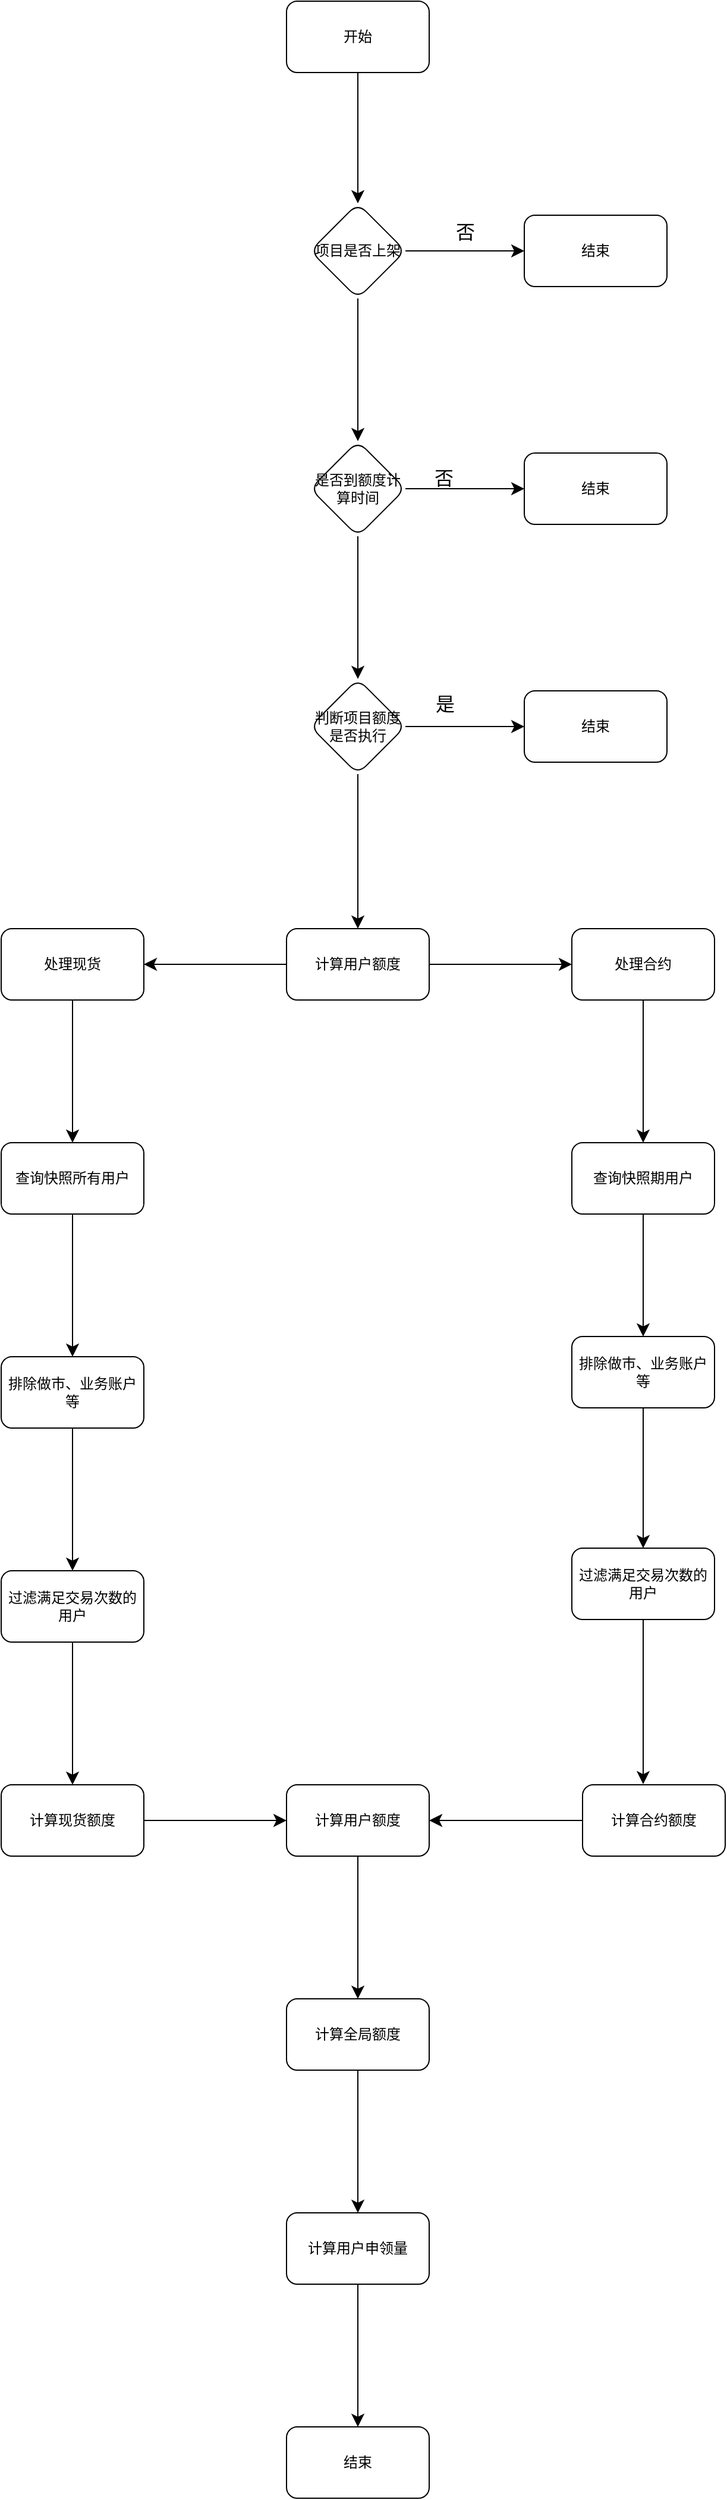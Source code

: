 <mxfile version="23.1.7" type="github">
  <diagram name="第 1 页" id="He_s1QGAkXCCAQs0asMY">
    <mxGraphModel dx="1354" dy="1139" grid="0" gridSize="10" guides="1" tooltips="1" connect="1" arrows="1" fold="1" page="0" pageScale="1" pageWidth="200000" pageHeight="200000" math="0" shadow="0">
      <root>
        <mxCell id="0" />
        <mxCell id="1" parent="0" />
        <mxCell id="kWqywYXw-WyIDxYx08NE-3" value="" style="edgeStyle=none;curved=1;rounded=0;orthogonalLoop=1;jettySize=auto;html=1;fontSize=12;startSize=8;endSize=8;" edge="1" parent="1" source="kWqywYXw-WyIDxYx08NE-1" target="kWqywYXw-WyIDxYx08NE-2">
          <mxGeometry relative="1" as="geometry" />
        </mxCell>
        <mxCell id="kWqywYXw-WyIDxYx08NE-1" value="开始" style="rounded=1;whiteSpace=wrap;html=1;" vertex="1" parent="1">
          <mxGeometry x="137" y="-83" width="120" height="60" as="geometry" />
        </mxCell>
        <mxCell id="kWqywYXw-WyIDxYx08NE-5" value="" style="edgeStyle=none;curved=1;rounded=0;orthogonalLoop=1;jettySize=auto;html=1;fontSize=12;startSize=8;endSize=8;" edge="1" parent="1" source="kWqywYXw-WyIDxYx08NE-2" target="kWqywYXw-WyIDxYx08NE-4">
          <mxGeometry relative="1" as="geometry" />
        </mxCell>
        <mxCell id="kWqywYXw-WyIDxYx08NE-8" value="" style="edgeStyle=none;curved=1;rounded=0;orthogonalLoop=1;jettySize=auto;html=1;fontSize=12;startSize=8;endSize=8;" edge="1" parent="1" source="kWqywYXw-WyIDxYx08NE-2" target="kWqywYXw-WyIDxYx08NE-7">
          <mxGeometry relative="1" as="geometry" />
        </mxCell>
        <mxCell id="kWqywYXw-WyIDxYx08NE-2" value="项目是否上架" style="rhombus;whiteSpace=wrap;html=1;rounded=1;" vertex="1" parent="1">
          <mxGeometry x="157" y="87" width="80" height="80" as="geometry" />
        </mxCell>
        <mxCell id="kWqywYXw-WyIDxYx08NE-4" value="结束" style="whiteSpace=wrap;html=1;rounded=1;" vertex="1" parent="1">
          <mxGeometry x="337" y="97" width="120" height="60" as="geometry" />
        </mxCell>
        <mxCell id="kWqywYXw-WyIDxYx08NE-6" value="否" style="text;html=1;align=center;verticalAlign=middle;resizable=0;points=[];autosize=1;strokeColor=none;fillColor=none;fontSize=16;" vertex="1" parent="1">
          <mxGeometry x="269.5" y="95.5" width="34" height="31" as="geometry" />
        </mxCell>
        <mxCell id="kWqywYXw-WyIDxYx08NE-10" value="" style="edgeStyle=none;curved=1;rounded=0;orthogonalLoop=1;jettySize=auto;html=1;fontSize=12;startSize=8;endSize=8;" edge="1" parent="1" source="kWqywYXw-WyIDxYx08NE-7" target="kWqywYXw-WyIDxYx08NE-9">
          <mxGeometry relative="1" as="geometry" />
        </mxCell>
        <mxCell id="kWqywYXw-WyIDxYx08NE-15" value="" style="edgeStyle=none;curved=1;rounded=0;orthogonalLoop=1;jettySize=auto;html=1;fontSize=12;startSize=8;endSize=8;" edge="1" parent="1" source="kWqywYXw-WyIDxYx08NE-7" target="kWqywYXw-WyIDxYx08NE-14">
          <mxGeometry relative="1" as="geometry" />
        </mxCell>
        <mxCell id="kWqywYXw-WyIDxYx08NE-7" value="是否到额度计算时间" style="rhombus;whiteSpace=wrap;html=1;rounded=1;" vertex="1" parent="1">
          <mxGeometry x="157" y="287" width="80" height="80" as="geometry" />
        </mxCell>
        <mxCell id="kWqywYXw-WyIDxYx08NE-9" value="结束" style="whiteSpace=wrap;html=1;rounded=1;" vertex="1" parent="1">
          <mxGeometry x="337" y="297" width="120" height="60" as="geometry" />
        </mxCell>
        <mxCell id="kWqywYXw-WyIDxYx08NE-11" value="否" style="text;html=1;align=center;verticalAlign=middle;resizable=0;points=[];autosize=1;strokeColor=none;fillColor=none;fontSize=16;" vertex="1" parent="1">
          <mxGeometry x="251.5" y="302.5" width="34" height="31" as="geometry" />
        </mxCell>
        <mxCell id="kWqywYXw-WyIDxYx08NE-17" value="" style="edgeStyle=none;curved=1;rounded=0;orthogonalLoop=1;jettySize=auto;html=1;fontSize=12;startSize=8;endSize=8;" edge="1" parent="1" source="kWqywYXw-WyIDxYx08NE-14" target="kWqywYXw-WyIDxYx08NE-16">
          <mxGeometry relative="1" as="geometry" />
        </mxCell>
        <mxCell id="kWqywYXw-WyIDxYx08NE-20" value="" style="edgeStyle=none;curved=1;rounded=0;orthogonalLoop=1;jettySize=auto;html=1;fontSize=12;startSize=8;endSize=8;" edge="1" parent="1" source="kWqywYXw-WyIDxYx08NE-14" target="kWqywYXw-WyIDxYx08NE-19">
          <mxGeometry relative="1" as="geometry" />
        </mxCell>
        <mxCell id="kWqywYXw-WyIDxYx08NE-14" value="判断项目额度是否执行" style="rhombus;whiteSpace=wrap;html=1;rounded=1;" vertex="1" parent="1">
          <mxGeometry x="157" y="487" width="80" height="80" as="geometry" />
        </mxCell>
        <mxCell id="kWqywYXw-WyIDxYx08NE-16" value="结束" style="whiteSpace=wrap;html=1;rounded=1;" vertex="1" parent="1">
          <mxGeometry x="337" y="497" width="120" height="60" as="geometry" />
        </mxCell>
        <mxCell id="kWqywYXw-WyIDxYx08NE-18" value="是" style="text;html=1;align=center;verticalAlign=middle;resizable=0;points=[];autosize=1;strokeColor=none;fillColor=none;fontSize=16;" vertex="1" parent="1">
          <mxGeometry x="252.5" y="492.5" width="34" height="31" as="geometry" />
        </mxCell>
        <mxCell id="kWqywYXw-WyIDxYx08NE-22" value="" style="edgeStyle=none;curved=1;rounded=0;orthogonalLoop=1;jettySize=auto;html=1;fontSize=12;startSize=8;endSize=8;" edge="1" parent="1" source="kWqywYXw-WyIDxYx08NE-19" target="kWqywYXw-WyIDxYx08NE-21">
          <mxGeometry relative="1" as="geometry" />
        </mxCell>
        <mxCell id="kWqywYXw-WyIDxYx08NE-24" value="" style="edgeStyle=none;curved=1;rounded=0;orthogonalLoop=1;jettySize=auto;html=1;fontSize=12;startSize=8;endSize=8;" edge="1" parent="1" source="kWqywYXw-WyIDxYx08NE-19" target="kWqywYXw-WyIDxYx08NE-23">
          <mxGeometry relative="1" as="geometry" />
        </mxCell>
        <mxCell id="kWqywYXw-WyIDxYx08NE-19" value="计算用户额度" style="whiteSpace=wrap;html=1;rounded=1;" vertex="1" parent="1">
          <mxGeometry x="137" y="697" width="120" height="60" as="geometry" />
        </mxCell>
        <mxCell id="kWqywYXw-WyIDxYx08NE-26" value="" style="edgeStyle=none;curved=1;rounded=0;orthogonalLoop=1;jettySize=auto;html=1;fontSize=12;startSize=8;endSize=8;" edge="1" parent="1" source="kWqywYXw-WyIDxYx08NE-21" target="kWqywYXw-WyIDxYx08NE-25">
          <mxGeometry relative="1" as="geometry" />
        </mxCell>
        <mxCell id="kWqywYXw-WyIDxYx08NE-21" value="处理现货" style="whiteSpace=wrap;html=1;rounded=1;" vertex="1" parent="1">
          <mxGeometry x="-103" y="697" width="120" height="60" as="geometry" />
        </mxCell>
        <mxCell id="kWqywYXw-WyIDxYx08NE-34" value="" style="edgeStyle=none;curved=1;rounded=0;orthogonalLoop=1;jettySize=auto;html=1;fontSize=12;startSize=8;endSize=8;" edge="1" parent="1" source="kWqywYXw-WyIDxYx08NE-23" target="kWqywYXw-WyIDxYx08NE-33">
          <mxGeometry relative="1" as="geometry" />
        </mxCell>
        <mxCell id="kWqywYXw-WyIDxYx08NE-23" value="处理合约" style="whiteSpace=wrap;html=1;rounded=1;" vertex="1" parent="1">
          <mxGeometry x="377" y="697" width="120" height="60" as="geometry" />
        </mxCell>
        <mxCell id="kWqywYXw-WyIDxYx08NE-28" value="" style="edgeStyle=none;curved=1;rounded=0;orthogonalLoop=1;jettySize=auto;html=1;fontSize=12;startSize=8;endSize=8;" edge="1" parent="1" source="kWqywYXw-WyIDxYx08NE-25" target="kWqywYXw-WyIDxYx08NE-27">
          <mxGeometry relative="1" as="geometry" />
        </mxCell>
        <mxCell id="kWqywYXw-WyIDxYx08NE-25" value="查询快照所有用户" style="whiteSpace=wrap;html=1;rounded=1;" vertex="1" parent="1">
          <mxGeometry x="-103" y="877" width="120" height="60" as="geometry" />
        </mxCell>
        <mxCell id="kWqywYXw-WyIDxYx08NE-30" value="" style="edgeStyle=none;curved=1;rounded=0;orthogonalLoop=1;jettySize=auto;html=1;fontSize=12;startSize=8;endSize=8;" edge="1" parent="1" source="kWqywYXw-WyIDxYx08NE-27" target="kWqywYXw-WyIDxYx08NE-29">
          <mxGeometry relative="1" as="geometry" />
        </mxCell>
        <mxCell id="kWqywYXw-WyIDxYx08NE-27" value="排除做市、业务账户等" style="whiteSpace=wrap;html=1;rounded=1;" vertex="1" parent="1">
          <mxGeometry x="-103" y="1057" width="120" height="60" as="geometry" />
        </mxCell>
        <mxCell id="kWqywYXw-WyIDxYx08NE-32" value="" style="edgeStyle=none;curved=1;rounded=0;orthogonalLoop=1;jettySize=auto;html=1;fontSize=12;startSize=8;endSize=8;" edge="1" parent="1" source="kWqywYXw-WyIDxYx08NE-29" target="kWqywYXw-WyIDxYx08NE-31">
          <mxGeometry relative="1" as="geometry" />
        </mxCell>
        <mxCell id="kWqywYXw-WyIDxYx08NE-29" value="过滤满足交易次数的用户" style="whiteSpace=wrap;html=1;rounded=1;" vertex="1" parent="1">
          <mxGeometry x="-103" y="1237" width="120" height="60" as="geometry" />
        </mxCell>
        <mxCell id="kWqywYXw-WyIDxYx08NE-42" value="" style="edgeStyle=none;curved=1;rounded=0;orthogonalLoop=1;jettySize=auto;html=1;fontSize=12;startSize=8;endSize=8;" edge="1" parent="1" source="kWqywYXw-WyIDxYx08NE-31" target="kWqywYXw-WyIDxYx08NE-41">
          <mxGeometry relative="1" as="geometry" />
        </mxCell>
        <mxCell id="kWqywYXw-WyIDxYx08NE-31" value="计算现货额度" style="whiteSpace=wrap;html=1;rounded=1;" vertex="1" parent="1">
          <mxGeometry x="-103" y="1417" width="120" height="60" as="geometry" />
        </mxCell>
        <mxCell id="kWqywYXw-WyIDxYx08NE-38" style="edgeStyle=none;curved=1;rounded=0;orthogonalLoop=1;jettySize=auto;html=1;entryX=0.5;entryY=0;entryDx=0;entryDy=0;fontSize=12;startSize=8;endSize=8;" edge="1" parent="1" source="kWqywYXw-WyIDxYx08NE-33" target="kWqywYXw-WyIDxYx08NE-35">
          <mxGeometry relative="1" as="geometry" />
        </mxCell>
        <mxCell id="kWqywYXw-WyIDxYx08NE-33" value="查询快照期用户" style="whiteSpace=wrap;html=1;rounded=1;" vertex="1" parent="1">
          <mxGeometry x="377" y="877" width="120" height="60" as="geometry" />
        </mxCell>
        <mxCell id="kWqywYXw-WyIDxYx08NE-39" style="edgeStyle=none;curved=1;rounded=0;orthogonalLoop=1;jettySize=auto;html=1;entryX=0.5;entryY=0;entryDx=0;entryDy=0;fontSize=12;startSize=8;endSize=8;" edge="1" parent="1" source="kWqywYXw-WyIDxYx08NE-35" target="kWqywYXw-WyIDxYx08NE-36">
          <mxGeometry relative="1" as="geometry" />
        </mxCell>
        <mxCell id="kWqywYXw-WyIDxYx08NE-35" value="排除做市、业务账户等" style="whiteSpace=wrap;html=1;rounded=1;" vertex="1" parent="1">
          <mxGeometry x="377" y="1040" width="120" height="60" as="geometry" />
        </mxCell>
        <mxCell id="kWqywYXw-WyIDxYx08NE-36" value="过滤满足交易次数的用户" style="whiteSpace=wrap;html=1;rounded=1;" vertex="1" parent="1">
          <mxGeometry x="377" y="1218" width="120" height="60" as="geometry" />
        </mxCell>
        <mxCell id="kWqywYXw-WyIDxYx08NE-43" style="edgeStyle=none;curved=1;rounded=0;orthogonalLoop=1;jettySize=auto;html=1;entryX=1;entryY=0.5;entryDx=0;entryDy=0;fontSize=12;startSize=8;endSize=8;" edge="1" parent="1" source="kWqywYXw-WyIDxYx08NE-37" target="kWqywYXw-WyIDxYx08NE-41">
          <mxGeometry relative="1" as="geometry" />
        </mxCell>
        <mxCell id="kWqywYXw-WyIDxYx08NE-37" value="计算合约额度" style="whiteSpace=wrap;html=1;rounded=1;" vertex="1" parent="1">
          <mxGeometry x="386" y="1417" width="120" height="60" as="geometry" />
        </mxCell>
        <mxCell id="kWqywYXw-WyIDxYx08NE-40" style="edgeStyle=none;curved=1;rounded=0;orthogonalLoop=1;jettySize=auto;html=1;entryX=0.425;entryY=-0.008;entryDx=0;entryDy=0;entryPerimeter=0;fontSize=12;startSize=8;endSize=8;" edge="1" parent="1" source="kWqywYXw-WyIDxYx08NE-36" target="kWqywYXw-WyIDxYx08NE-37">
          <mxGeometry relative="1" as="geometry" />
        </mxCell>
        <mxCell id="kWqywYXw-WyIDxYx08NE-45" value="" style="edgeStyle=none;curved=1;rounded=0;orthogonalLoop=1;jettySize=auto;html=1;fontSize=12;startSize=8;endSize=8;" edge="1" parent="1" source="kWqywYXw-WyIDxYx08NE-41" target="kWqywYXw-WyIDxYx08NE-44">
          <mxGeometry relative="1" as="geometry" />
        </mxCell>
        <mxCell id="kWqywYXw-WyIDxYx08NE-41" value="计算用户额度" style="whiteSpace=wrap;html=1;rounded=1;" vertex="1" parent="1">
          <mxGeometry x="137" y="1417" width="120" height="60" as="geometry" />
        </mxCell>
        <mxCell id="kWqywYXw-WyIDxYx08NE-47" value="" style="edgeStyle=none;curved=1;rounded=0;orthogonalLoop=1;jettySize=auto;html=1;fontSize=12;startSize=8;endSize=8;" edge="1" parent="1" source="kWqywYXw-WyIDxYx08NE-44" target="kWqywYXw-WyIDxYx08NE-46">
          <mxGeometry relative="1" as="geometry" />
        </mxCell>
        <mxCell id="kWqywYXw-WyIDxYx08NE-44" value="计算全局额度" style="whiteSpace=wrap;html=1;rounded=1;" vertex="1" parent="1">
          <mxGeometry x="137" y="1597" width="120" height="60" as="geometry" />
        </mxCell>
        <mxCell id="kWqywYXw-WyIDxYx08NE-49" value="" style="edgeStyle=none;curved=1;rounded=0;orthogonalLoop=1;jettySize=auto;html=1;fontSize=12;startSize=8;endSize=8;" edge="1" parent="1" source="kWqywYXw-WyIDxYx08NE-46" target="kWqywYXw-WyIDxYx08NE-48">
          <mxGeometry relative="1" as="geometry" />
        </mxCell>
        <mxCell id="kWqywYXw-WyIDxYx08NE-46" value="计算用户申领量" style="whiteSpace=wrap;html=1;rounded=1;" vertex="1" parent="1">
          <mxGeometry x="137" y="1777" width="120" height="60" as="geometry" />
        </mxCell>
        <mxCell id="kWqywYXw-WyIDxYx08NE-48" value="结束" style="whiteSpace=wrap;html=1;rounded=1;" vertex="1" parent="1">
          <mxGeometry x="137" y="1957" width="120" height="60" as="geometry" />
        </mxCell>
      </root>
    </mxGraphModel>
  </diagram>
</mxfile>
